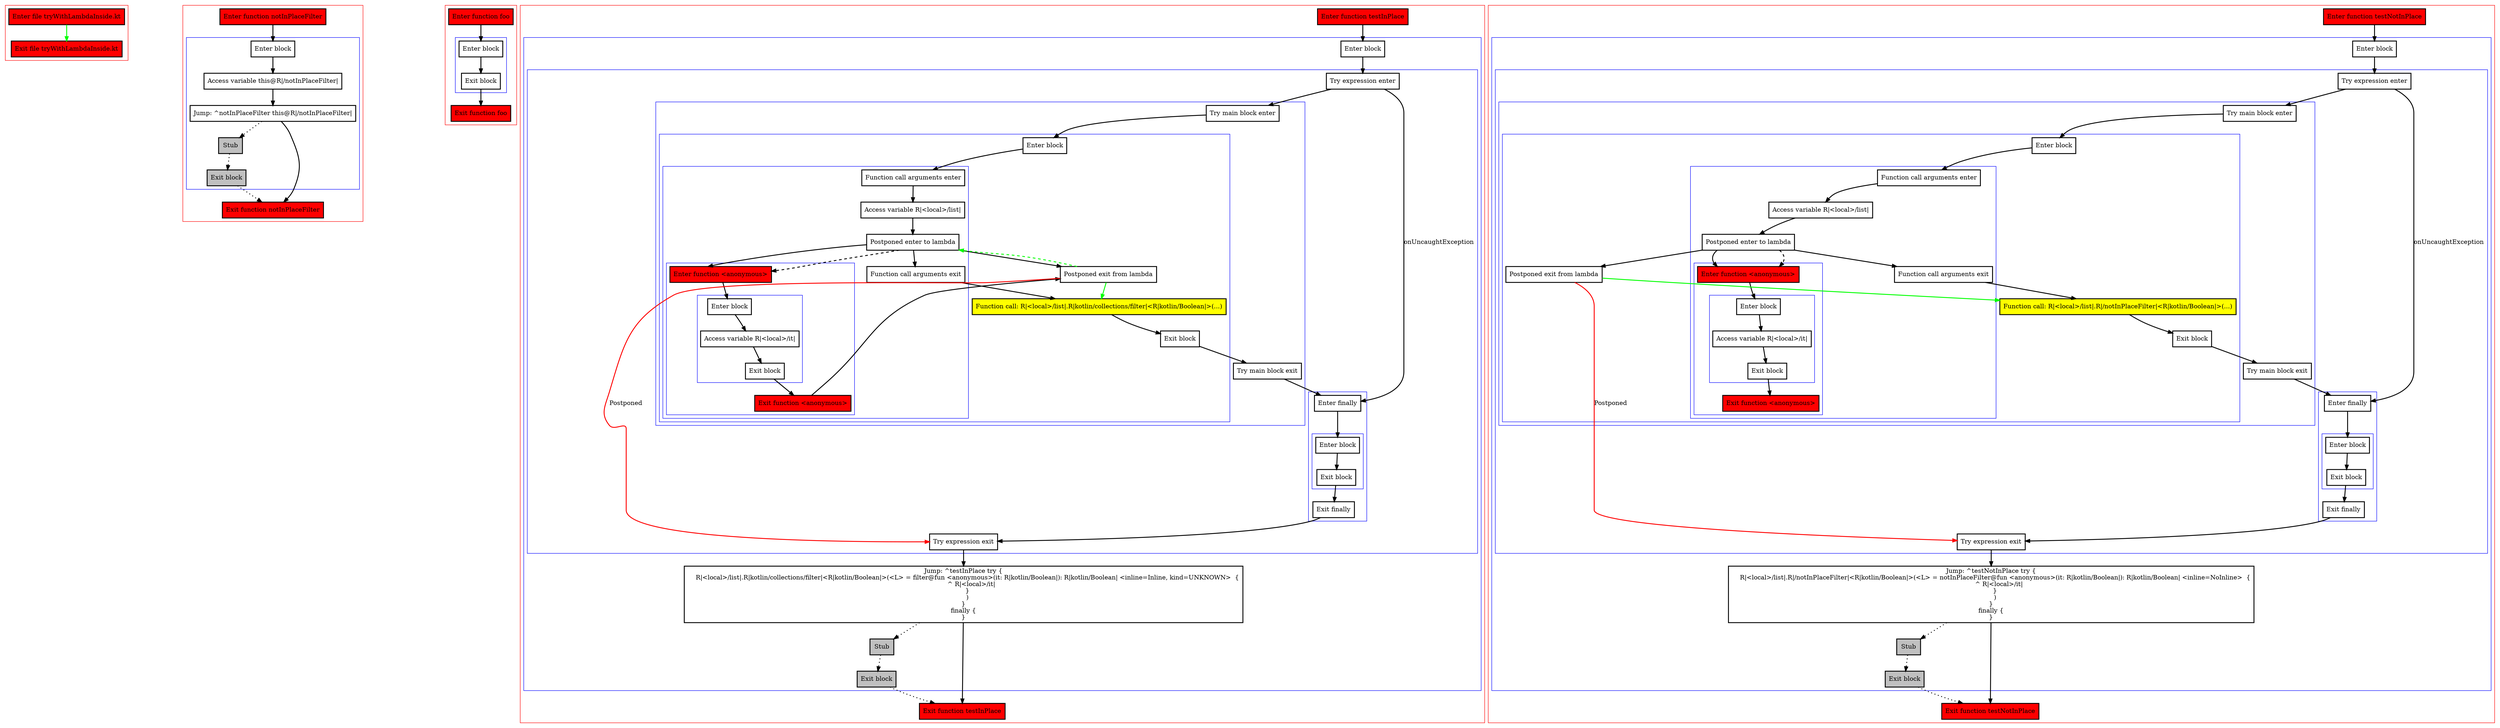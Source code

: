 digraph tryWithLambdaInside_kt {
    graph [nodesep=3]
    node [shape=box penwidth=2]
    edge [penwidth=2]

    subgraph cluster_0 {
        color=red
        0 [label="Enter file tryWithLambdaInside.kt" style="filled" fillcolor=red];
        1 [label="Exit file tryWithLambdaInside.kt" style="filled" fillcolor=red];
    }
    0 -> {1} [color=green];

    subgraph cluster_1 {
        color=red
        2 [label="Enter function notInPlaceFilter" style="filled" fillcolor=red];
        subgraph cluster_2 {
            color=blue
            3 [label="Enter block"];
            4 [label="Access variable this@R|/notInPlaceFilter|"];
            5 [label="Jump: ^notInPlaceFilter this@R|/notInPlaceFilter|"];
            6 [label="Stub" style="filled" fillcolor=gray];
            7 [label="Exit block" style="filled" fillcolor=gray];
        }
        8 [label="Exit function notInPlaceFilter" style="filled" fillcolor=red];
    }
    2 -> {3};
    3 -> {4};
    4 -> {5};
    5 -> {8};
    5 -> {6} [style=dotted];
    6 -> {7} [style=dotted];
    7 -> {8} [style=dotted];

    subgraph cluster_3 {
        color=red
        9 [label="Enter function foo" style="filled" fillcolor=red];
        subgraph cluster_4 {
            color=blue
            10 [label="Enter block"];
            11 [label="Exit block"];
        }
        12 [label="Exit function foo" style="filled" fillcolor=red];
    }
    9 -> {10};
    10 -> {11};
    11 -> {12};

    subgraph cluster_5 {
        color=red
        13 [label="Enter function testInPlace" style="filled" fillcolor=red];
        subgraph cluster_6 {
            color=blue
            14 [label="Enter block"];
            subgraph cluster_7 {
                color=blue
                15 [label="Try expression enter"];
                subgraph cluster_8 {
                    color=blue
                    16 [label="Try main block enter"];
                    subgraph cluster_9 {
                        color=blue
                        17 [label="Enter block"];
                        subgraph cluster_10 {
                            color=blue
                            18 [label="Function call arguments enter"];
                            19 [label="Access variable R|<local>/list|"];
                            20 [label="Postponed enter to lambda"];
                            subgraph cluster_11 {
                                color=blue
                                21 [label="Enter function <anonymous>" style="filled" fillcolor=red];
                                subgraph cluster_12 {
                                    color=blue
                                    22 [label="Enter block"];
                                    23 [label="Access variable R|<local>/it|"];
                                    24 [label="Exit block"];
                                }
                                25 [label="Exit function <anonymous>" style="filled" fillcolor=red];
                            }
                            26 [label="Function call arguments exit"];
                        }
                        27 [label="Postponed exit from lambda"];
                        28 [label="Function call: R|<local>/list|.R|kotlin/collections/filter|<R|kotlin/Boolean|>(...)" style="filled" fillcolor=yellow];
                        29 [label="Exit block"];
                    }
                    30 [label="Try main block exit"];
                }
                subgraph cluster_13 {
                    color=blue
                    31 [label="Enter finally"];
                    subgraph cluster_14 {
                        color=blue
                        32 [label="Enter block"];
                        33 [label="Exit block"];
                    }
                    34 [label="Exit finally"];
                }
                35 [label="Try expression exit"];
            }
            36 [label="Jump: ^testInPlace try {
    R|<local>/list|.R|kotlin/collections/filter|<R|kotlin/Boolean|>(<L> = filter@fun <anonymous>(it: R|kotlin/Boolean|): R|kotlin/Boolean| <inline=Inline, kind=UNKNOWN>  {
        ^ R|<local>/it|
    }
    )
}
finally {
}
"];
            37 [label="Stub" style="filled" fillcolor=gray];
            38 [label="Exit block" style="filled" fillcolor=gray];
        }
        39 [label="Exit function testInPlace" style="filled" fillcolor=red];
    }
    13 -> {14};
    14 -> {15};
    15 -> {16};
    15 -> {31} [label="onUncaughtException"];
    16 -> {17};
    17 -> {18};
    18 -> {19};
    19 -> {20};
    20 -> {21 26 27};
    20 -> {21} [style=dashed];
    21 -> {22};
    22 -> {23};
    23 -> {24};
    24 -> {25};
    25 -> {27};
    26 -> {28};
    27 -> {20} [color=green style=dashed];
    27 -> {28} [color=green];
    27 -> {35} [color=red label="Postponed"];
    28 -> {29};
    29 -> {30};
    30 -> {31};
    31 -> {32};
    32 -> {33};
    33 -> {34};
    34 -> {35};
    35 -> {36};
    36 -> {39};
    36 -> {37} [style=dotted];
    37 -> {38} [style=dotted];
    38 -> {39} [style=dotted];

    subgraph cluster_15 {
        color=red
        40 [label="Enter function testNotInPlace" style="filled" fillcolor=red];
        subgraph cluster_16 {
            color=blue
            41 [label="Enter block"];
            subgraph cluster_17 {
                color=blue
                42 [label="Try expression enter"];
                subgraph cluster_18 {
                    color=blue
                    43 [label="Try main block enter"];
                    subgraph cluster_19 {
                        color=blue
                        44 [label="Enter block"];
                        subgraph cluster_20 {
                            color=blue
                            45 [label="Function call arguments enter"];
                            46 [label="Access variable R|<local>/list|"];
                            47 [label="Postponed enter to lambda"];
                            subgraph cluster_21 {
                                color=blue
                                48 [label="Enter function <anonymous>" style="filled" fillcolor=red];
                                subgraph cluster_22 {
                                    color=blue
                                    49 [label="Enter block"];
                                    50 [label="Access variable R|<local>/it|"];
                                    51 [label="Exit block"];
                                }
                                52 [label="Exit function <anonymous>" style="filled" fillcolor=red];
                            }
                            53 [label="Function call arguments exit"];
                        }
                        54 [label="Postponed exit from lambda"];
                        55 [label="Function call: R|<local>/list|.R|/notInPlaceFilter|<R|kotlin/Boolean|>(...)" style="filled" fillcolor=yellow];
                        56 [label="Exit block"];
                    }
                    57 [label="Try main block exit"];
                }
                subgraph cluster_23 {
                    color=blue
                    58 [label="Enter finally"];
                    subgraph cluster_24 {
                        color=blue
                        59 [label="Enter block"];
                        60 [label="Exit block"];
                    }
                    61 [label="Exit finally"];
                }
                62 [label="Try expression exit"];
            }
            63 [label="Jump: ^testNotInPlace try {
    R|<local>/list|.R|/notInPlaceFilter|<R|kotlin/Boolean|>(<L> = notInPlaceFilter@fun <anonymous>(it: R|kotlin/Boolean|): R|kotlin/Boolean| <inline=NoInline>  {
        ^ R|<local>/it|
    }
    )
}
finally {
}
"];
            64 [label="Stub" style="filled" fillcolor=gray];
            65 [label="Exit block" style="filled" fillcolor=gray];
        }
        66 [label="Exit function testNotInPlace" style="filled" fillcolor=red];
    }
    40 -> {41};
    41 -> {42};
    42 -> {43};
    42 -> {58} [label="onUncaughtException"];
    43 -> {44};
    44 -> {45};
    45 -> {46};
    46 -> {47};
    47 -> {48 53 54};
    47 -> {48} [style=dashed];
    48 -> {49};
    49 -> {50};
    50 -> {51};
    51 -> {52};
    53 -> {55};
    54 -> {55} [color=green];
    54 -> {62} [color=red label="Postponed"];
    55 -> {56};
    56 -> {57};
    57 -> {58};
    58 -> {59};
    59 -> {60};
    60 -> {61};
    61 -> {62};
    62 -> {63};
    63 -> {66};
    63 -> {64} [style=dotted];
    64 -> {65} [style=dotted];
    65 -> {66} [style=dotted];

}
